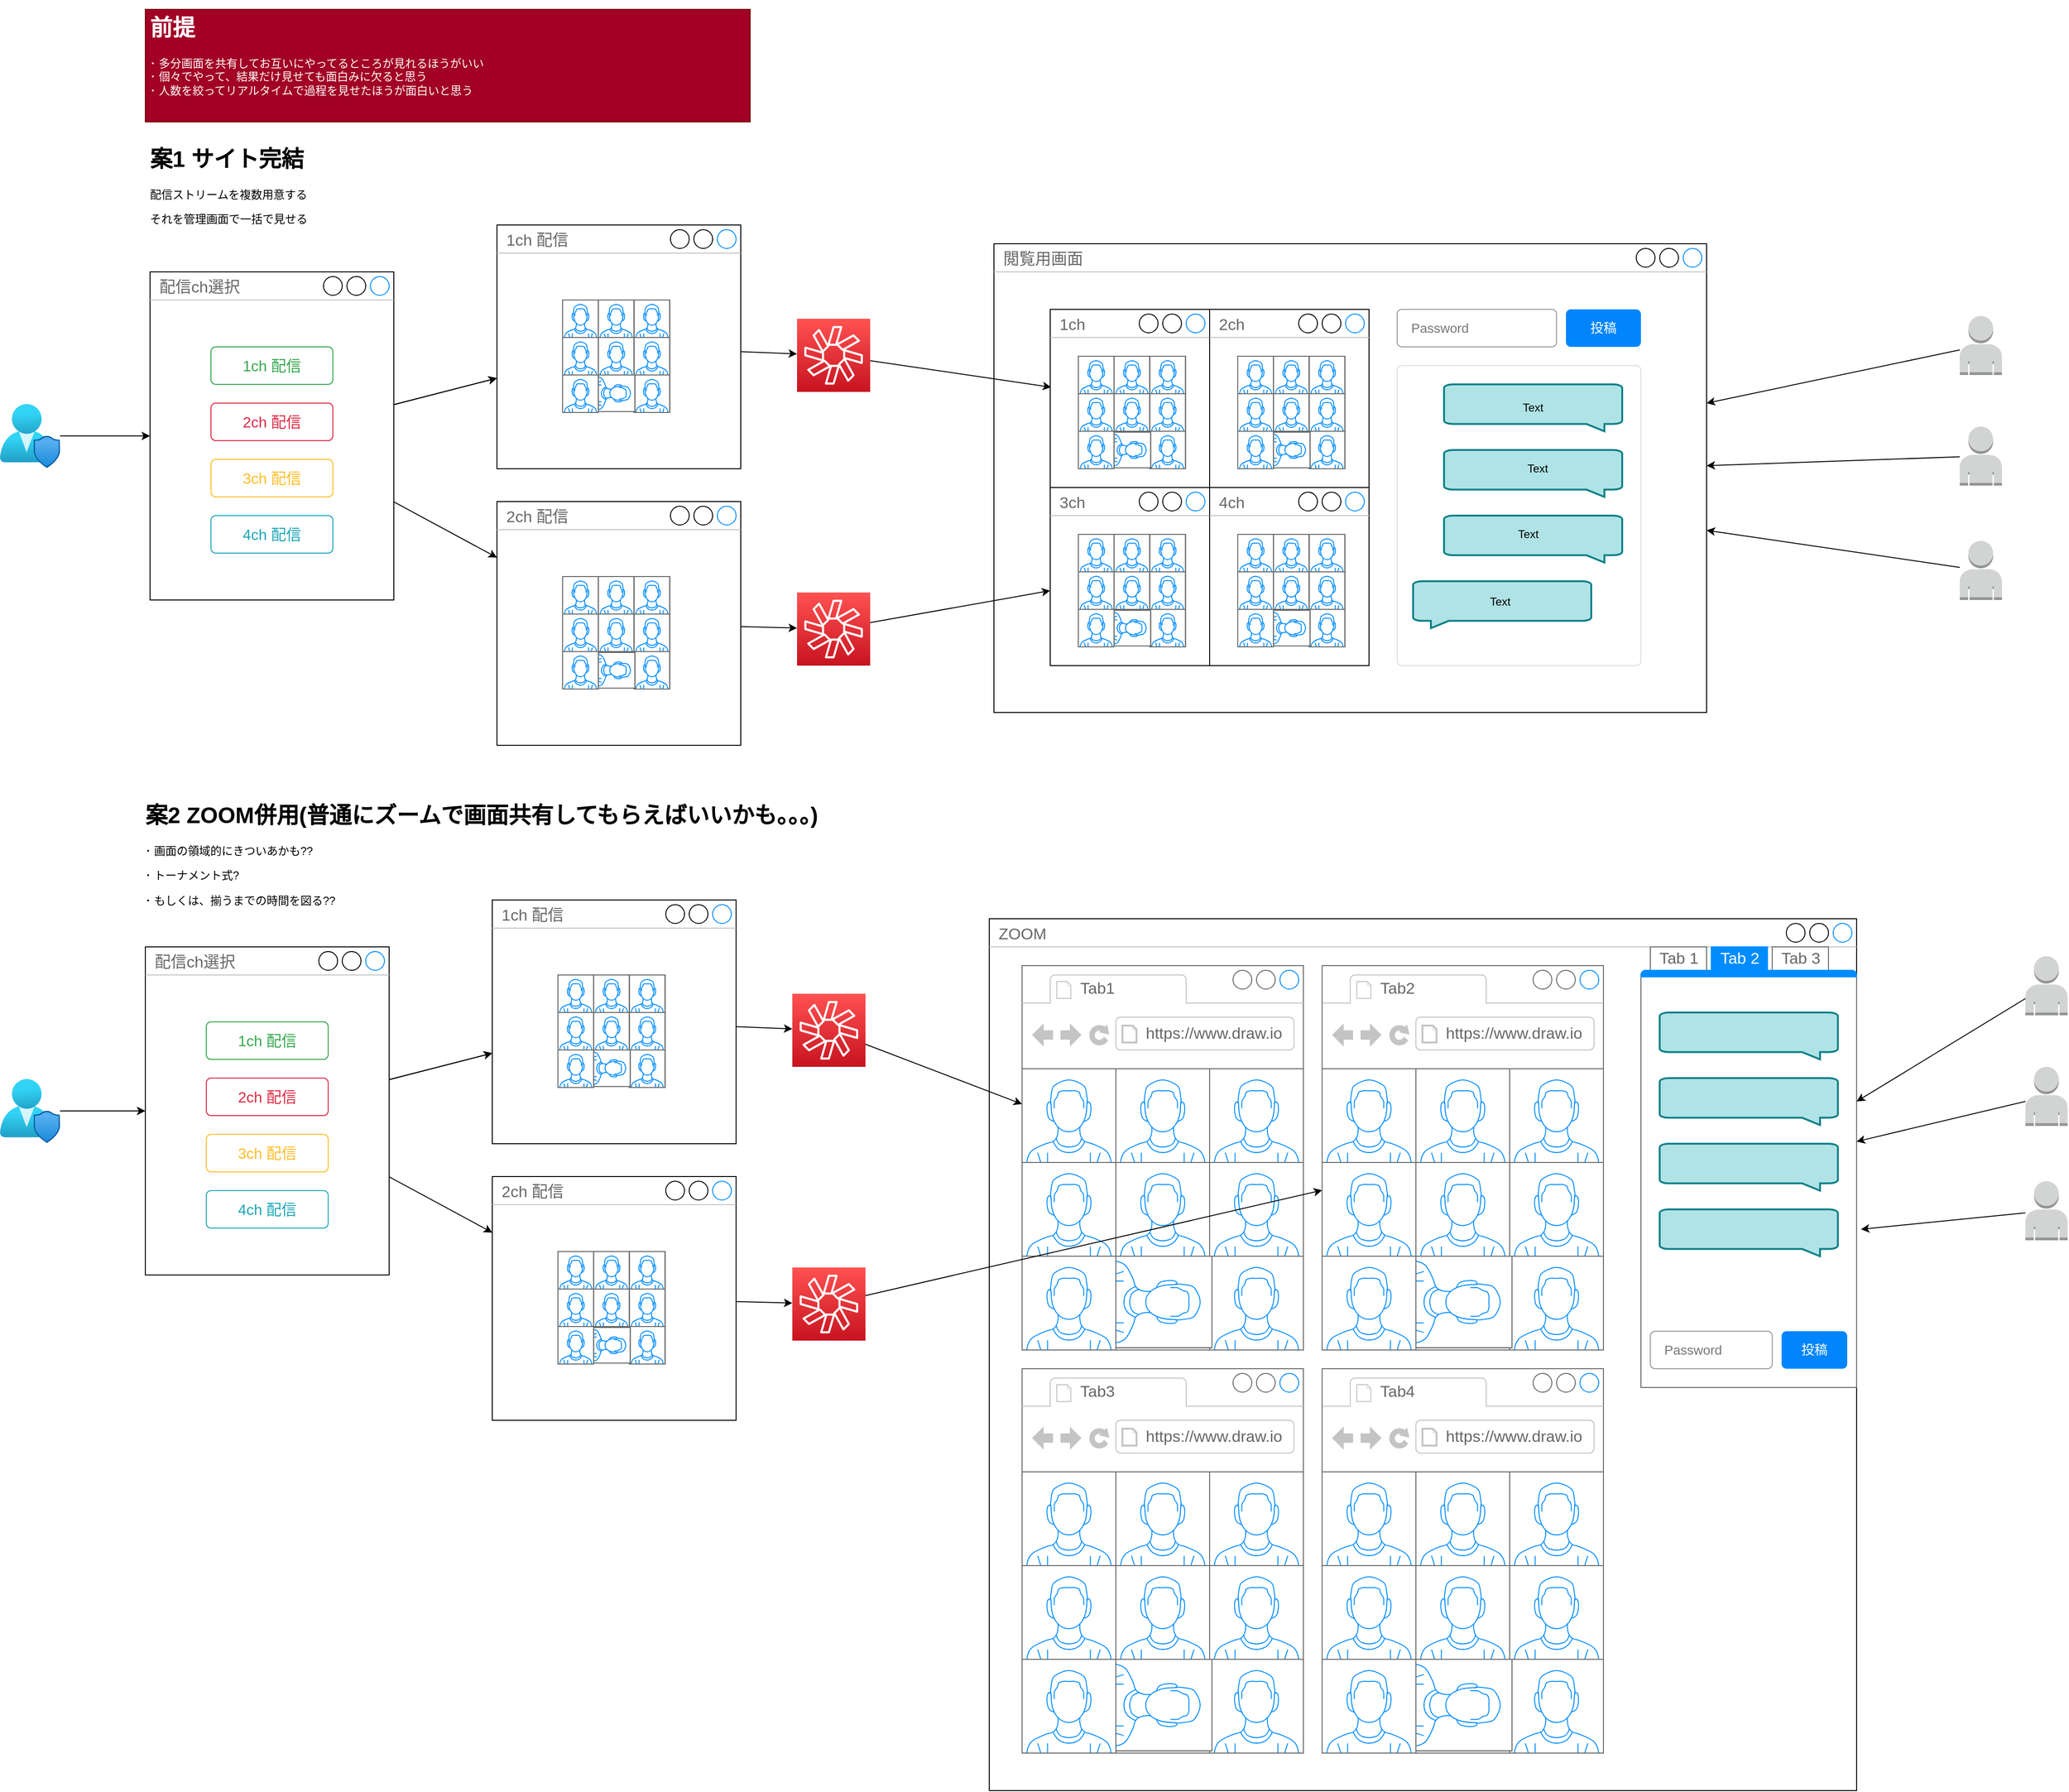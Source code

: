 <mxfile>
    <diagram id="GKDRzN0MEEb_0mSK_5NF" name="ページ1">
        <mxGraphModel dx="3744" dy="2160" grid="1" gridSize="10" guides="1" tooltips="1" connect="1" arrows="1" fold="1" page="1" pageScale="1" pageWidth="827" pageHeight="1169" math="0" shadow="0">
            <root>
                <mxCell id="0"/>
                <mxCell id="1" parent="0"/>
                <mxCell id="282" value="ZOOM" style="strokeWidth=1;shadow=0;dashed=0;align=center;html=1;shape=mxgraph.mockup.containers.window;align=left;verticalAlign=top;spacingLeft=8;strokeColor2=#008cff;strokeColor3=#c4c4c4;fontColor=#666666;mainText=;fontSize=17;labelBackgroundColor=none;" vertex="1" parent="1">
                    <mxGeometry x="155" y="900" width="925" height="930" as="geometry"/>
                </mxCell>
                <mxCell id="383" value="" style="strokeWidth=1;shadow=0;dashed=0;align=center;html=1;shape=mxgraph.mockup.containers.browserWindow;rSize=0;strokeColor=#666666;strokeColor2=#008cff;strokeColor3=#c4c4c4;mainText=,;recursiveResize=0;fontColor=#000000;" vertex="1" parent="1">
                    <mxGeometry x="190" y="950" width="300" height="410" as="geometry"/>
                </mxCell>
                <mxCell id="384" value="Tab1" style="strokeWidth=1;shadow=0;dashed=0;align=center;html=1;shape=mxgraph.mockup.containers.anchor;fontSize=17;fontColor=#666666;align=left;" vertex="1" parent="383">
                    <mxGeometry x="60" y="12" width="110" height="26" as="geometry"/>
                </mxCell>
                <mxCell id="385" value="https://www.draw.io" style="strokeWidth=1;shadow=0;dashed=0;align=center;html=1;shape=mxgraph.mockup.containers.anchor;rSize=0;fontSize=17;fontColor=#666666;align=left;" vertex="1" parent="383">
                    <mxGeometry x="130" y="60" width="250" height="26" as="geometry"/>
                </mxCell>
                <mxCell id="386" value="" style="group" vertex="1" connectable="0" parent="383">
                    <mxGeometry y="110" width="300" height="300" as="geometry"/>
                </mxCell>
                <mxCell id="387" value="" style="verticalLabelPosition=bottom;shadow=0;dashed=0;align=center;html=1;verticalAlign=top;strokeWidth=1;shape=mxgraph.mockup.containers.userMale;strokeColor=#666666;strokeColor2=#008cff;" vertex="1" parent="386">
                    <mxGeometry width="100.0" height="100" as="geometry"/>
                </mxCell>
                <mxCell id="388" value="" style="verticalLabelPosition=bottom;shadow=0;dashed=0;align=center;html=1;verticalAlign=top;strokeWidth=1;shape=mxgraph.mockup.containers.userMale;strokeColor=#666666;strokeColor2=#008cff;" vertex="1" parent="386">
                    <mxGeometry x="100.0" width="100.0" height="100" as="geometry"/>
                </mxCell>
                <mxCell id="389" value="" style="verticalLabelPosition=bottom;shadow=0;dashed=0;align=center;html=1;verticalAlign=top;strokeWidth=1;shape=mxgraph.mockup.containers.userMale;strokeColor=#666666;strokeColor2=#008cff;" vertex="1" parent="386">
                    <mxGeometry x="200.0" width="100.0" height="100" as="geometry"/>
                </mxCell>
                <mxCell id="390" value="" style="verticalLabelPosition=bottom;shadow=0;dashed=0;align=center;html=1;verticalAlign=top;strokeWidth=1;shape=mxgraph.mockup.containers.userMale;strokeColor=#666666;strokeColor2=#008cff;" vertex="1" parent="386">
                    <mxGeometry y="100" width="100.0" height="100" as="geometry"/>
                </mxCell>
                <mxCell id="391" value="" style="verticalLabelPosition=bottom;shadow=0;dashed=0;align=center;html=1;verticalAlign=top;strokeWidth=1;shape=mxgraph.mockup.containers.userMale;strokeColor=#666666;strokeColor2=#008cff;" vertex="1" parent="386">
                    <mxGeometry x="100.0" y="100" width="100.0" height="100" as="geometry"/>
                </mxCell>
                <mxCell id="392" value="" style="verticalLabelPosition=bottom;shadow=0;dashed=0;align=center;html=1;verticalAlign=top;strokeWidth=1;shape=mxgraph.mockup.containers.userMale;strokeColor=#666666;strokeColor2=#008cff;" vertex="1" parent="386">
                    <mxGeometry x="200.0" y="100" width="100.0" height="100" as="geometry"/>
                </mxCell>
                <mxCell id="393" value="" style="verticalLabelPosition=bottom;shadow=0;dashed=0;align=center;html=1;verticalAlign=top;strokeWidth=1;shape=mxgraph.mockup.containers.userMale;strokeColor=#666666;strokeColor2=#008cff;" vertex="1" parent="386">
                    <mxGeometry x="200.0" y="200" width="100.0" height="100" as="geometry"/>
                </mxCell>
                <mxCell id="394" value="" style="verticalLabelPosition=bottom;shadow=0;dashed=0;align=center;html=1;verticalAlign=top;strokeWidth=1;shape=mxgraph.mockup.containers.userMale;strokeColor=#666666;strokeColor2=#008cff;direction=south;" vertex="1" parent="386">
                    <mxGeometry x="97.489" y="200" width="104.996" height="97.625" as="geometry"/>
                </mxCell>
                <mxCell id="395" value="" style="verticalLabelPosition=bottom;shadow=0;dashed=0;align=center;html=1;verticalAlign=top;strokeWidth=1;shape=mxgraph.mockup.containers.userMale;strokeColor=#666666;strokeColor2=#008cff;" vertex="1" parent="386">
                    <mxGeometry y="200" width="100.0" height="100" as="geometry"/>
                </mxCell>
                <mxCell id="2" value="閲覧用画面" style="strokeWidth=1;shadow=0;dashed=0;align=center;html=1;shape=mxgraph.mockup.containers.window;align=left;verticalAlign=top;spacingLeft=8;strokeColor2=#008cff;strokeColor3=#c4c4c4;fontColor=#666666;mainText=;fontSize=17;labelBackgroundColor=none;" vertex="1" parent="1">
                    <mxGeometry x="160" y="180" width="760" height="500" as="geometry"/>
                </mxCell>
                <mxCell id="4" value="&lt;h1&gt;案1 サイト完結&lt;/h1&gt;&lt;p&gt;配信ストリームを複数用意する&lt;/p&gt;&lt;p&gt;それを管理画面で一括で見せる&lt;/p&gt;" style="text;html=1;strokeColor=none;fillColor=none;spacing=5;spacingTop=-20;whiteSpace=wrap;overflow=hidden;rounded=0;" vertex="1" parent="1">
                    <mxGeometry x="-745" y="70" width="270" height="120" as="geometry"/>
                </mxCell>
                <mxCell id="32" value="" style="group" vertex="1" connectable="0" parent="1">
                    <mxGeometry x="220" y="250" width="170" height="190" as="geometry"/>
                </mxCell>
                <mxCell id="21" value="1ch" style="strokeWidth=1;shadow=0;dashed=0;align=center;html=1;shape=mxgraph.mockup.containers.window;align=left;verticalAlign=top;spacingLeft=8;strokeColor2=#008cff;strokeColor3=#c4c4c4;fontColor=#666666;mainText=;fontSize=17;labelBackgroundColor=none;" vertex="1" parent="32">
                    <mxGeometry width="170" height="190" as="geometry"/>
                </mxCell>
                <mxCell id="31" value="" style="group" vertex="1" connectable="0" parent="32">
                    <mxGeometry x="30" y="50" width="114.29" height="120" as="geometry"/>
                </mxCell>
                <mxCell id="22" value="" style="verticalLabelPosition=bottom;shadow=0;dashed=0;align=center;html=1;verticalAlign=top;strokeWidth=1;shape=mxgraph.mockup.containers.userMale;strokeColor=#666666;strokeColor2=#008cff;" vertex="1" parent="31">
                    <mxGeometry width="38.097" height="40" as="geometry"/>
                </mxCell>
                <mxCell id="23" value="" style="verticalLabelPosition=bottom;shadow=0;dashed=0;align=center;html=1;verticalAlign=top;strokeWidth=1;shape=mxgraph.mockup.containers.userMale;strokeColor=#666666;strokeColor2=#008cff;" vertex="1" parent="31">
                    <mxGeometry x="38.097" width="38.097" height="40" as="geometry"/>
                </mxCell>
                <mxCell id="24" value="" style="verticalLabelPosition=bottom;shadow=0;dashed=0;align=center;html=1;verticalAlign=top;strokeWidth=1;shape=mxgraph.mockup.containers.userMale;strokeColor=#666666;strokeColor2=#008cff;" vertex="1" parent="31">
                    <mxGeometry x="76.193" width="38.097" height="40" as="geometry"/>
                </mxCell>
                <mxCell id="25" value="" style="verticalLabelPosition=bottom;shadow=0;dashed=0;align=center;html=1;verticalAlign=top;strokeWidth=1;shape=mxgraph.mockup.containers.userMale;strokeColor=#666666;strokeColor2=#008cff;" vertex="1" parent="31">
                    <mxGeometry y="40" width="38.097" height="40" as="geometry"/>
                </mxCell>
                <mxCell id="26" value="" style="verticalLabelPosition=bottom;shadow=0;dashed=0;align=center;html=1;verticalAlign=top;strokeWidth=1;shape=mxgraph.mockup.containers.userMale;strokeColor=#666666;strokeColor2=#008cff;" vertex="1" parent="31">
                    <mxGeometry x="38.097" y="40" width="38.097" height="40" as="geometry"/>
                </mxCell>
                <mxCell id="27" value="" style="verticalLabelPosition=bottom;shadow=0;dashed=0;align=center;html=1;verticalAlign=top;strokeWidth=1;shape=mxgraph.mockup.containers.userMale;strokeColor=#666666;strokeColor2=#008cff;" vertex="1" parent="31">
                    <mxGeometry x="76.193" y="40" width="38.097" height="40" as="geometry"/>
                </mxCell>
                <mxCell id="28" value="" style="verticalLabelPosition=bottom;shadow=0;dashed=0;align=center;html=1;verticalAlign=top;strokeWidth=1;shape=mxgraph.mockup.containers.userMale;strokeColor=#666666;strokeColor2=#008cff;" vertex="1" parent="31">
                    <mxGeometry x="76.193" y="80" width="38.097" height="40" as="geometry"/>
                </mxCell>
                <mxCell id="29" value="" style="verticalLabelPosition=bottom;shadow=0;dashed=0;align=center;html=1;verticalAlign=top;strokeWidth=1;shape=mxgraph.mockup.containers.userMale;strokeColor=#666666;strokeColor2=#008cff;direction=south;" vertex="1" parent="31">
                    <mxGeometry x="37.145" y="80.952" width="40" height="38.097" as="geometry"/>
                </mxCell>
                <mxCell id="30" value="" style="verticalLabelPosition=bottom;shadow=0;dashed=0;align=center;html=1;verticalAlign=top;strokeWidth=1;shape=mxgraph.mockup.containers.userMale;strokeColor=#666666;strokeColor2=#008cff;" vertex="1" parent="31">
                    <mxGeometry y="80" width="38.097" height="40" as="geometry"/>
                </mxCell>
                <mxCell id="33" value="" style="group" vertex="1" connectable="0" parent="1">
                    <mxGeometry x="390" y="250" width="170" height="190" as="geometry"/>
                </mxCell>
                <mxCell id="34" value="2ch" style="strokeWidth=1;shadow=0;dashed=0;align=center;html=1;shape=mxgraph.mockup.containers.window;align=left;verticalAlign=top;spacingLeft=8;strokeColor2=#008cff;strokeColor3=#c4c4c4;fontColor=#666666;mainText=;fontSize=17;labelBackgroundColor=none;" vertex="1" parent="33">
                    <mxGeometry width="170" height="190" as="geometry"/>
                </mxCell>
                <mxCell id="35" value="" style="group" vertex="1" connectable="0" parent="33">
                    <mxGeometry x="30" y="50" width="114.29" height="120" as="geometry"/>
                </mxCell>
                <mxCell id="36" value="" style="verticalLabelPosition=bottom;shadow=0;dashed=0;align=center;html=1;verticalAlign=top;strokeWidth=1;shape=mxgraph.mockup.containers.userMale;strokeColor=#666666;strokeColor2=#008cff;" vertex="1" parent="35">
                    <mxGeometry width="38.097" height="40" as="geometry"/>
                </mxCell>
                <mxCell id="37" value="" style="verticalLabelPosition=bottom;shadow=0;dashed=0;align=center;html=1;verticalAlign=top;strokeWidth=1;shape=mxgraph.mockup.containers.userMale;strokeColor=#666666;strokeColor2=#008cff;" vertex="1" parent="35">
                    <mxGeometry x="38.097" width="38.097" height="40" as="geometry"/>
                </mxCell>
                <mxCell id="38" value="" style="verticalLabelPosition=bottom;shadow=0;dashed=0;align=center;html=1;verticalAlign=top;strokeWidth=1;shape=mxgraph.mockup.containers.userMale;strokeColor=#666666;strokeColor2=#008cff;" vertex="1" parent="35">
                    <mxGeometry x="76.193" width="38.097" height="40" as="geometry"/>
                </mxCell>
                <mxCell id="39" value="" style="verticalLabelPosition=bottom;shadow=0;dashed=0;align=center;html=1;verticalAlign=top;strokeWidth=1;shape=mxgraph.mockup.containers.userMale;strokeColor=#666666;strokeColor2=#008cff;" vertex="1" parent="35">
                    <mxGeometry y="40" width="38.097" height="40" as="geometry"/>
                </mxCell>
                <mxCell id="40" value="" style="verticalLabelPosition=bottom;shadow=0;dashed=0;align=center;html=1;verticalAlign=top;strokeWidth=1;shape=mxgraph.mockup.containers.userMale;strokeColor=#666666;strokeColor2=#008cff;" vertex="1" parent="35">
                    <mxGeometry x="38.097" y="40" width="38.097" height="40" as="geometry"/>
                </mxCell>
                <mxCell id="41" value="" style="verticalLabelPosition=bottom;shadow=0;dashed=0;align=center;html=1;verticalAlign=top;strokeWidth=1;shape=mxgraph.mockup.containers.userMale;strokeColor=#666666;strokeColor2=#008cff;" vertex="1" parent="35">
                    <mxGeometry x="76.193" y="40" width="38.097" height="40" as="geometry"/>
                </mxCell>
                <mxCell id="42" value="" style="verticalLabelPosition=bottom;shadow=0;dashed=0;align=center;html=1;verticalAlign=top;strokeWidth=1;shape=mxgraph.mockup.containers.userMale;strokeColor=#666666;strokeColor2=#008cff;" vertex="1" parent="35">
                    <mxGeometry x="76.193" y="80" width="38.097" height="40" as="geometry"/>
                </mxCell>
                <mxCell id="43" value="" style="verticalLabelPosition=bottom;shadow=0;dashed=0;align=center;html=1;verticalAlign=top;strokeWidth=1;shape=mxgraph.mockup.containers.userMale;strokeColor=#666666;strokeColor2=#008cff;direction=south;" vertex="1" parent="35">
                    <mxGeometry x="37.145" y="80.952" width="40" height="38.097" as="geometry"/>
                </mxCell>
                <mxCell id="44" value="" style="verticalLabelPosition=bottom;shadow=0;dashed=0;align=center;html=1;verticalAlign=top;strokeWidth=1;shape=mxgraph.mockup.containers.userMale;strokeColor=#666666;strokeColor2=#008cff;" vertex="1" parent="35">
                    <mxGeometry y="80" width="38.097" height="40" as="geometry"/>
                </mxCell>
                <mxCell id="45" value="" style="group" vertex="1" connectable="0" parent="1">
                    <mxGeometry x="220" y="440" width="170" height="190" as="geometry"/>
                </mxCell>
                <mxCell id="46" value="3ch" style="strokeWidth=1;shadow=0;dashed=0;align=center;html=1;shape=mxgraph.mockup.containers.window;align=left;verticalAlign=top;spacingLeft=8;strokeColor2=#008cff;strokeColor3=#c4c4c4;fontColor=#666666;mainText=;fontSize=17;labelBackgroundColor=none;" vertex="1" parent="45">
                    <mxGeometry width="170" height="190" as="geometry"/>
                </mxCell>
                <mxCell id="47" value="" style="group" vertex="1" connectable="0" parent="45">
                    <mxGeometry x="30" y="50" width="114.29" height="120" as="geometry"/>
                </mxCell>
                <mxCell id="48" value="" style="verticalLabelPosition=bottom;shadow=0;dashed=0;align=center;html=1;verticalAlign=top;strokeWidth=1;shape=mxgraph.mockup.containers.userMale;strokeColor=#666666;strokeColor2=#008cff;" vertex="1" parent="47">
                    <mxGeometry width="38.097" height="40" as="geometry"/>
                </mxCell>
                <mxCell id="49" value="" style="verticalLabelPosition=bottom;shadow=0;dashed=0;align=center;html=1;verticalAlign=top;strokeWidth=1;shape=mxgraph.mockup.containers.userMale;strokeColor=#666666;strokeColor2=#008cff;" vertex="1" parent="47">
                    <mxGeometry x="38.097" width="38.097" height="40" as="geometry"/>
                </mxCell>
                <mxCell id="50" value="" style="verticalLabelPosition=bottom;shadow=0;dashed=0;align=center;html=1;verticalAlign=top;strokeWidth=1;shape=mxgraph.mockup.containers.userMale;strokeColor=#666666;strokeColor2=#008cff;" vertex="1" parent="47">
                    <mxGeometry x="76.193" width="38.097" height="40" as="geometry"/>
                </mxCell>
                <mxCell id="51" value="" style="verticalLabelPosition=bottom;shadow=0;dashed=0;align=center;html=1;verticalAlign=top;strokeWidth=1;shape=mxgraph.mockup.containers.userMale;strokeColor=#666666;strokeColor2=#008cff;" vertex="1" parent="47">
                    <mxGeometry y="40" width="38.097" height="40" as="geometry"/>
                </mxCell>
                <mxCell id="52" value="" style="verticalLabelPosition=bottom;shadow=0;dashed=0;align=center;html=1;verticalAlign=top;strokeWidth=1;shape=mxgraph.mockup.containers.userMale;strokeColor=#666666;strokeColor2=#008cff;" vertex="1" parent="47">
                    <mxGeometry x="38.097" y="40" width="38.097" height="40" as="geometry"/>
                </mxCell>
                <mxCell id="53" value="" style="verticalLabelPosition=bottom;shadow=0;dashed=0;align=center;html=1;verticalAlign=top;strokeWidth=1;shape=mxgraph.mockup.containers.userMale;strokeColor=#666666;strokeColor2=#008cff;" vertex="1" parent="47">
                    <mxGeometry x="76.193" y="40" width="38.097" height="40" as="geometry"/>
                </mxCell>
                <mxCell id="54" value="" style="verticalLabelPosition=bottom;shadow=0;dashed=0;align=center;html=1;verticalAlign=top;strokeWidth=1;shape=mxgraph.mockup.containers.userMale;strokeColor=#666666;strokeColor2=#008cff;" vertex="1" parent="47">
                    <mxGeometry x="76.193" y="80" width="38.097" height="40" as="geometry"/>
                </mxCell>
                <mxCell id="55" value="" style="verticalLabelPosition=bottom;shadow=0;dashed=0;align=center;html=1;verticalAlign=top;strokeWidth=1;shape=mxgraph.mockup.containers.userMale;strokeColor=#666666;strokeColor2=#008cff;direction=south;" vertex="1" parent="47">
                    <mxGeometry x="37.145" y="80.952" width="40" height="38.097" as="geometry"/>
                </mxCell>
                <mxCell id="56" value="" style="verticalLabelPosition=bottom;shadow=0;dashed=0;align=center;html=1;verticalAlign=top;strokeWidth=1;shape=mxgraph.mockup.containers.userMale;strokeColor=#666666;strokeColor2=#008cff;" vertex="1" parent="47">
                    <mxGeometry y="80" width="38.097" height="40" as="geometry"/>
                </mxCell>
                <mxCell id="57" value="" style="group" vertex="1" connectable="0" parent="1">
                    <mxGeometry x="390" y="440" width="170" height="190" as="geometry"/>
                </mxCell>
                <mxCell id="58" value="4ch" style="strokeWidth=1;shadow=0;dashed=0;align=center;html=1;shape=mxgraph.mockup.containers.window;align=left;verticalAlign=top;spacingLeft=8;strokeColor2=#008cff;strokeColor3=#c4c4c4;fontColor=#666666;mainText=;fontSize=17;labelBackgroundColor=none;" vertex="1" parent="57">
                    <mxGeometry width="170" height="190" as="geometry"/>
                </mxCell>
                <mxCell id="59" value="" style="group" vertex="1" connectable="0" parent="57">
                    <mxGeometry x="30" y="50" width="114.29" height="120" as="geometry"/>
                </mxCell>
                <mxCell id="60" value="" style="verticalLabelPosition=bottom;shadow=0;dashed=0;align=center;html=1;verticalAlign=top;strokeWidth=1;shape=mxgraph.mockup.containers.userMale;strokeColor=#666666;strokeColor2=#008cff;" vertex="1" parent="59">
                    <mxGeometry width="38.097" height="40" as="geometry"/>
                </mxCell>
                <mxCell id="61" value="" style="verticalLabelPosition=bottom;shadow=0;dashed=0;align=center;html=1;verticalAlign=top;strokeWidth=1;shape=mxgraph.mockup.containers.userMale;strokeColor=#666666;strokeColor2=#008cff;" vertex="1" parent="59">
                    <mxGeometry x="38.097" width="38.097" height="40" as="geometry"/>
                </mxCell>
                <mxCell id="62" value="" style="verticalLabelPosition=bottom;shadow=0;dashed=0;align=center;html=1;verticalAlign=top;strokeWidth=1;shape=mxgraph.mockup.containers.userMale;strokeColor=#666666;strokeColor2=#008cff;" vertex="1" parent="59">
                    <mxGeometry x="76.193" width="38.097" height="40" as="geometry"/>
                </mxCell>
                <mxCell id="63" value="" style="verticalLabelPosition=bottom;shadow=0;dashed=0;align=center;html=1;verticalAlign=top;strokeWidth=1;shape=mxgraph.mockup.containers.userMale;strokeColor=#666666;strokeColor2=#008cff;" vertex="1" parent="59">
                    <mxGeometry y="40" width="38.097" height="40" as="geometry"/>
                </mxCell>
                <mxCell id="64" value="" style="verticalLabelPosition=bottom;shadow=0;dashed=0;align=center;html=1;verticalAlign=top;strokeWidth=1;shape=mxgraph.mockup.containers.userMale;strokeColor=#666666;strokeColor2=#008cff;" vertex="1" parent="59">
                    <mxGeometry x="38.097" y="40" width="38.097" height="40" as="geometry"/>
                </mxCell>
                <mxCell id="65" value="" style="verticalLabelPosition=bottom;shadow=0;dashed=0;align=center;html=1;verticalAlign=top;strokeWidth=1;shape=mxgraph.mockup.containers.userMale;strokeColor=#666666;strokeColor2=#008cff;" vertex="1" parent="59">
                    <mxGeometry x="76.193" y="40" width="38.097" height="40" as="geometry"/>
                </mxCell>
                <mxCell id="66" value="" style="verticalLabelPosition=bottom;shadow=0;dashed=0;align=center;html=1;verticalAlign=top;strokeWidth=1;shape=mxgraph.mockup.containers.userMale;strokeColor=#666666;strokeColor2=#008cff;" vertex="1" parent="59">
                    <mxGeometry x="76.193" y="80" width="38.097" height="40" as="geometry"/>
                </mxCell>
                <mxCell id="67" value="" style="verticalLabelPosition=bottom;shadow=0;dashed=0;align=center;html=1;verticalAlign=top;strokeWidth=1;shape=mxgraph.mockup.containers.userMale;strokeColor=#666666;strokeColor2=#008cff;direction=south;" vertex="1" parent="59">
                    <mxGeometry x="37.145" y="80.952" width="40" height="38.097" as="geometry"/>
                </mxCell>
                <mxCell id="68" value="" style="verticalLabelPosition=bottom;shadow=0;dashed=0;align=center;html=1;verticalAlign=top;strokeWidth=1;shape=mxgraph.mockup.containers.userMale;strokeColor=#666666;strokeColor2=#008cff;" vertex="1" parent="59">
                    <mxGeometry y="80" width="38.097" height="40" as="geometry"/>
                </mxCell>
                <mxCell id="83" value="" style="group" vertex="1" connectable="0" parent="1">
                    <mxGeometry x="-740" y="210" width="260" height="350" as="geometry"/>
                </mxCell>
                <mxCell id="70" value="配信ch選択" style="strokeWidth=1;shadow=0;dashed=0;align=center;html=1;shape=mxgraph.mockup.containers.window;align=left;verticalAlign=top;spacingLeft=8;strokeColor2=#008cff;strokeColor3=#c4c4c4;fontColor=#666666;mainText=;fontSize=17;labelBackgroundColor=none;" vertex="1" parent="83">
                    <mxGeometry width="260" height="350" as="geometry"/>
                </mxCell>
                <mxCell id="143" value="1ch 配信" style="html=1;shadow=0;dashed=0;shape=mxgraph.bootstrap.rrect;rSize=5;strokeColor=#33A64C;strokeWidth=1;fillColor=none;fontColor=#33A64C;whiteSpace=wrap;align=center;verticalAlign=middle;spacingLeft=0;fontStyle=0;fontSize=16;spacing=5;" vertex="1" parent="83">
                    <mxGeometry x="65" y="80" width="130" height="40" as="geometry"/>
                </mxCell>
                <mxCell id="144" value="2ch 配信" style="html=1;shadow=0;dashed=0;shape=mxgraph.bootstrap.rrect;rSize=5;strokeColor=#DB2843;strokeWidth=1;fillColor=none;fontColor=#DB2843;whiteSpace=wrap;align=center;verticalAlign=middle;spacingLeft=0;fontStyle=0;fontSize=16;spacing=5;" vertex="1" parent="83">
                    <mxGeometry x="65" y="140" width="130" height="40" as="geometry"/>
                </mxCell>
                <mxCell id="145" value="3ch 配信" style="html=1;shadow=0;dashed=0;shape=mxgraph.bootstrap.rrect;rSize=5;strokeColor=#FFBC26;strokeWidth=1;fillColor=none;fontColor=#FFBC26;whiteSpace=wrap;align=center;verticalAlign=middle;spacingLeft=0;fontStyle=0;fontSize=16;spacing=5;" vertex="1" parent="83">
                    <mxGeometry x="65" y="200" width="130" height="40" as="geometry"/>
                </mxCell>
                <mxCell id="146" value="4ch 配信" style="html=1;shadow=0;dashed=0;shape=mxgraph.bootstrap.rrect;rSize=5;strokeColor=#1CA5B8;strokeWidth=1;fillColor=none;fontColor=#1CA5B8;whiteSpace=wrap;align=center;verticalAlign=middle;spacingLeft=0;fontStyle=0;fontSize=16;spacing=5;" vertex="1" parent="83">
                    <mxGeometry x="65" y="260" width="130" height="40" as="geometry"/>
                </mxCell>
                <mxCell id="110" value="" style="group" vertex="1" connectable="0" parent="1">
                    <mxGeometry x="-370" y="160" width="260" height="260" as="geometry"/>
                </mxCell>
                <mxCell id="84" value="" style="group;fillColor=#b0e3e6;strokeColor=#0e8088;" vertex="1" connectable="0" parent="110">
                    <mxGeometry width="260" height="260" as="geometry"/>
                </mxCell>
                <mxCell id="85" value="1ch 配信" style="strokeWidth=1;shadow=0;dashed=0;align=center;html=1;shape=mxgraph.mockup.containers.window;align=left;verticalAlign=top;spacingLeft=8;strokeColor2=#008cff;strokeColor3=#c4c4c4;fontColor=#666666;mainText=;fontSize=17;labelBackgroundColor=none;" vertex="1" parent="84">
                    <mxGeometry width="260" height="260" as="geometry"/>
                </mxCell>
                <mxCell id="98" value="" style="group" vertex="1" connectable="0" parent="110">
                    <mxGeometry x="70" y="80" width="114.29" height="120" as="geometry"/>
                </mxCell>
                <mxCell id="99" value="" style="verticalLabelPosition=bottom;shadow=0;dashed=0;align=center;html=1;verticalAlign=top;strokeWidth=1;shape=mxgraph.mockup.containers.userMale;strokeColor=#666666;strokeColor2=#008cff;" vertex="1" parent="98">
                    <mxGeometry width="38.097" height="40" as="geometry"/>
                </mxCell>
                <mxCell id="100" value="" style="verticalLabelPosition=bottom;shadow=0;dashed=0;align=center;html=1;verticalAlign=top;strokeWidth=1;shape=mxgraph.mockup.containers.userMale;strokeColor=#666666;strokeColor2=#008cff;" vertex="1" parent="98">
                    <mxGeometry x="38.097" width="38.097" height="40" as="geometry"/>
                </mxCell>
                <mxCell id="101" value="" style="verticalLabelPosition=bottom;shadow=0;dashed=0;align=center;html=1;verticalAlign=top;strokeWidth=1;shape=mxgraph.mockup.containers.userMale;strokeColor=#666666;strokeColor2=#008cff;" vertex="1" parent="98">
                    <mxGeometry x="76.193" width="38.097" height="40" as="geometry"/>
                </mxCell>
                <mxCell id="102" value="" style="verticalLabelPosition=bottom;shadow=0;dashed=0;align=center;html=1;verticalAlign=top;strokeWidth=1;shape=mxgraph.mockup.containers.userMale;strokeColor=#666666;strokeColor2=#008cff;" vertex="1" parent="98">
                    <mxGeometry y="40" width="38.097" height="40" as="geometry"/>
                </mxCell>
                <mxCell id="103" value="" style="verticalLabelPosition=bottom;shadow=0;dashed=0;align=center;html=1;verticalAlign=top;strokeWidth=1;shape=mxgraph.mockup.containers.userMale;strokeColor=#666666;strokeColor2=#008cff;" vertex="1" parent="98">
                    <mxGeometry x="38.097" y="40" width="38.097" height="40" as="geometry"/>
                </mxCell>
                <mxCell id="104" value="" style="verticalLabelPosition=bottom;shadow=0;dashed=0;align=center;html=1;verticalAlign=top;strokeWidth=1;shape=mxgraph.mockup.containers.userMale;strokeColor=#666666;strokeColor2=#008cff;" vertex="1" parent="98">
                    <mxGeometry x="76.193" y="40" width="38.097" height="40" as="geometry"/>
                </mxCell>
                <mxCell id="105" value="" style="verticalLabelPosition=bottom;shadow=0;dashed=0;align=center;html=1;verticalAlign=top;strokeWidth=1;shape=mxgraph.mockup.containers.userMale;strokeColor=#666666;strokeColor2=#008cff;" vertex="1" parent="98">
                    <mxGeometry x="76.193" y="80" width="38.097" height="40" as="geometry"/>
                </mxCell>
                <mxCell id="106" value="" style="verticalLabelPosition=bottom;shadow=0;dashed=0;align=center;html=1;verticalAlign=top;strokeWidth=1;shape=mxgraph.mockup.containers.userMale;strokeColor=#666666;strokeColor2=#008cff;direction=south;" vertex="1" parent="98">
                    <mxGeometry x="37.14" y="80" width="40" height="39.05" as="geometry"/>
                </mxCell>
                <mxCell id="107" value="" style="verticalLabelPosition=bottom;shadow=0;dashed=0;align=center;html=1;verticalAlign=top;strokeWidth=1;shape=mxgraph.mockup.containers.userMale;strokeColor=#666666;strokeColor2=#008cff;" vertex="1" parent="98">
                    <mxGeometry y="80" width="38.097" height="40" as="geometry"/>
                </mxCell>
                <mxCell id="111" value="" style="group" vertex="1" connectable="0" parent="1">
                    <mxGeometry x="-370" y="455" width="260" height="260" as="geometry"/>
                </mxCell>
                <mxCell id="112" value="" style="group" vertex="1" connectable="0" parent="111">
                    <mxGeometry width="260" height="260" as="geometry"/>
                </mxCell>
                <mxCell id="113" value="2ch 配信" style="strokeWidth=1;shadow=0;dashed=0;align=center;html=1;shape=mxgraph.mockup.containers.window;align=left;verticalAlign=top;spacingLeft=8;strokeColor2=#008cff;strokeColor3=#c4c4c4;fontColor=#666666;mainText=;fontSize=17;labelBackgroundColor=none;" vertex="1" parent="112">
                    <mxGeometry width="260" height="260" as="geometry"/>
                </mxCell>
                <mxCell id="114" value="" style="group" vertex="1" connectable="0" parent="111">
                    <mxGeometry x="70" y="80" width="114.29" height="120" as="geometry"/>
                </mxCell>
                <mxCell id="115" value="" style="verticalLabelPosition=bottom;shadow=0;dashed=0;align=center;html=1;verticalAlign=top;strokeWidth=1;shape=mxgraph.mockup.containers.userMale;strokeColor=#666666;strokeColor2=#008cff;" vertex="1" parent="114">
                    <mxGeometry width="38.097" height="40" as="geometry"/>
                </mxCell>
                <mxCell id="116" value="" style="verticalLabelPosition=bottom;shadow=0;dashed=0;align=center;html=1;verticalAlign=top;strokeWidth=1;shape=mxgraph.mockup.containers.userMale;strokeColor=#666666;strokeColor2=#008cff;" vertex="1" parent="114">
                    <mxGeometry x="38.097" width="38.097" height="40" as="geometry"/>
                </mxCell>
                <mxCell id="117" value="" style="verticalLabelPosition=bottom;shadow=0;dashed=0;align=center;html=1;verticalAlign=top;strokeWidth=1;shape=mxgraph.mockup.containers.userMale;strokeColor=#666666;strokeColor2=#008cff;" vertex="1" parent="114">
                    <mxGeometry x="76.193" width="38.097" height="40" as="geometry"/>
                </mxCell>
                <mxCell id="118" value="" style="verticalLabelPosition=bottom;shadow=0;dashed=0;align=center;html=1;verticalAlign=top;strokeWidth=1;shape=mxgraph.mockup.containers.userMale;strokeColor=#666666;strokeColor2=#008cff;" vertex="1" parent="114">
                    <mxGeometry y="40" width="38.097" height="40" as="geometry"/>
                </mxCell>
                <mxCell id="119" value="" style="verticalLabelPosition=bottom;shadow=0;dashed=0;align=center;html=1;verticalAlign=top;strokeWidth=1;shape=mxgraph.mockup.containers.userMale;strokeColor=#666666;strokeColor2=#008cff;" vertex="1" parent="114">
                    <mxGeometry x="38.097" y="40" width="38.097" height="40" as="geometry"/>
                </mxCell>
                <mxCell id="120" value="" style="verticalLabelPosition=bottom;shadow=0;dashed=0;align=center;html=1;verticalAlign=top;strokeWidth=1;shape=mxgraph.mockup.containers.userMale;strokeColor=#666666;strokeColor2=#008cff;" vertex="1" parent="114">
                    <mxGeometry x="76.193" y="40" width="38.097" height="40" as="geometry"/>
                </mxCell>
                <mxCell id="121" value="" style="verticalLabelPosition=bottom;shadow=0;dashed=0;align=center;html=1;verticalAlign=top;strokeWidth=1;shape=mxgraph.mockup.containers.userMale;strokeColor=#666666;strokeColor2=#008cff;" vertex="1" parent="114">
                    <mxGeometry x="76.193" y="80" width="38.097" height="40" as="geometry"/>
                </mxCell>
                <mxCell id="122" value="" style="verticalLabelPosition=bottom;shadow=0;dashed=0;align=center;html=1;verticalAlign=top;strokeWidth=1;shape=mxgraph.mockup.containers.userMale;strokeColor=#666666;strokeColor2=#008cff;direction=south;" vertex="1" parent="114">
                    <mxGeometry x="37.145" y="80.952" width="40" height="38.097" as="geometry"/>
                </mxCell>
                <mxCell id="123" value="" style="verticalLabelPosition=bottom;shadow=0;dashed=0;align=center;html=1;verticalAlign=top;strokeWidth=1;shape=mxgraph.mockup.containers.userMale;strokeColor=#666666;strokeColor2=#008cff;" vertex="1" parent="114">
                    <mxGeometry y="80" width="38.097" height="40" as="geometry"/>
                </mxCell>
                <mxCell id="124" value="" style="edgeStyle=none;html=1;" edge="1" parent="1" source="70" target="85">
                    <mxGeometry relative="1" as="geometry"/>
                </mxCell>
                <mxCell id="125" value="" style="edgeStyle=none;html=1;" edge="1" parent="1" source="70" target="85">
                    <mxGeometry relative="1" as="geometry"/>
                </mxCell>
                <mxCell id="126" style="edgeStyle=none;html=1;" edge="1" parent="1" source="70" target="113">
                    <mxGeometry relative="1" as="geometry">
                        <mxPoint x="-460" y="390" as="targetPoint"/>
                    </mxGeometry>
                </mxCell>
                <mxCell id="129" style="edgeStyle=none;html=1;entryX=0.006;entryY=0.437;entryDx=0;entryDy=0;entryPerimeter=0;" edge="1" parent="1" source="127" target="21">
                    <mxGeometry relative="1" as="geometry"/>
                </mxCell>
                <mxCell id="127" value="" style="points=[[0,0,0],[0.25,0,0],[0.5,0,0],[0.75,0,0],[1,0,0],[0,1,0],[0.25,1,0],[0.5,1,0],[0.75,1,0],[1,1,0],[0,0.25,0],[0,0.5,0],[0,0.75,0],[1,0.25,0],[1,0.5,0],[1,0.75,0]];outlineConnect=0;fontColor=#232F3E;gradientColor=#FF5252;gradientDirection=north;fillColor=#C7131F;strokeColor=#ffffff;dashed=0;verticalLabelPosition=bottom;verticalAlign=top;align=center;html=1;fontSize=12;fontStyle=0;aspect=fixed;shape=mxgraph.aws4.resourceIcon;resIcon=mxgraph.aws4.chime;" vertex="1" parent="1">
                    <mxGeometry x="-50" y="260" width="78" height="78" as="geometry"/>
                </mxCell>
                <mxCell id="128" value="" style="edgeStyle=none;html=1;" edge="1" parent="1" source="85" target="127">
                    <mxGeometry relative="1" as="geometry"/>
                </mxCell>
                <mxCell id="132" style="edgeStyle=none;html=1;" edge="1" parent="1" source="130" target="46">
                    <mxGeometry relative="1" as="geometry"/>
                </mxCell>
                <mxCell id="130" value="" style="points=[[0,0,0],[0.25,0,0],[0.5,0,0],[0.75,0,0],[1,0,0],[0,1,0],[0.25,1,0],[0.5,1,0],[0.75,1,0],[1,1,0],[0,0.25,0],[0,0.5,0],[0,0.75,0],[1,0.25,0],[1,0.5,0],[1,0.75,0]];outlineConnect=0;fontColor=#232F3E;gradientColor=#FF5252;gradientDirection=north;fillColor=#C7131F;strokeColor=#ffffff;dashed=0;verticalLabelPosition=bottom;verticalAlign=top;align=center;html=1;fontSize=12;fontStyle=0;aspect=fixed;shape=mxgraph.aws4.resourceIcon;resIcon=mxgraph.aws4.chime;" vertex="1" parent="1">
                    <mxGeometry x="-50" y="552" width="78" height="78" as="geometry"/>
                </mxCell>
                <mxCell id="131" value="" style="edgeStyle=none;html=1;" edge="1" parent="1" source="113" target="130">
                    <mxGeometry relative="1" as="geometry"/>
                </mxCell>
                <mxCell id="133" value="&lt;h1&gt;前提&lt;/h1&gt;&lt;div&gt;･ 多分画面を共有してお互いにやってるところが見れるほうがいい&lt;/div&gt;&lt;div&gt;･ 個々でやって、結果だけ見せても面白みに欠ると思う&lt;/div&gt;&lt;div&gt;･ 人数を絞ってリアルタイムで過程を見せたほうが面白いと思う&lt;/div&gt;" style="text;html=1;strokeColor=#6F0000;fillColor=#a20025;spacing=5;spacingTop=-20;whiteSpace=wrap;overflow=hidden;rounded=0;fontColor=#ffffff;" vertex="1" parent="1">
                    <mxGeometry x="-745" y="-70" width="645" height="120" as="geometry"/>
                </mxCell>
                <mxCell id="151" value="Password" style="html=1;shadow=0;dashed=0;shape=mxgraph.bootstrap.rrect;rSize=5;strokeColor=#999999;fillColor=#ffffff;fontColor=#777777;whiteSpace=wrap;align=left;verticalAlign=middle;fontStyle=0;fontSize=14;spacing=15;" vertex="1" parent="1">
                    <mxGeometry x="590" y="250" width="170" height="40" as="geometry"/>
                </mxCell>
                <mxCell id="152" value="投稿" style="html=1;shadow=0;dashed=0;shape=mxgraph.bootstrap.rrect;rSize=5;strokeColor=none;fillColor=#0085FC;fontColor=#ffffff;whiteSpace=wrap;align=center;verticalAlign=middle;fontStyle=0;fontSize=14;spacing=14;" vertex="1" parent="1">
                    <mxGeometry x="770" y="250" width="80" height="40" as="geometry"/>
                </mxCell>
                <mxCell id="160" value="" style="html=1;shadow=0;dashed=0;shape=mxgraph.bootstrap.rrect;rSize=5;strokeColor=#DFDFDF;html=1;whiteSpace=wrap;fillColor=#FFFFFF;fontColor=#000000;" vertex="1" parent="1">
                    <mxGeometry x="590" y="310" width="260" height="320" as="geometry"/>
                </mxCell>
                <mxCell id="165" value="" style="html=1;verticalLabelPosition=bottom;align=center;labelBackgroundColor=#ffffff;verticalAlign=top;strokeWidth=2;strokeColor=#0e8088;shadow=0;dashed=0;shape=mxgraph.ios7.icons.message;fillColor=#b0e3e6;" vertex="1" parent="1">
                    <mxGeometry x="640" y="330" width="190" height="50" as="geometry"/>
                </mxCell>
                <mxCell id="170" value="" style="html=1;verticalLabelPosition=bottom;align=center;labelBackgroundColor=#ffffff;verticalAlign=top;strokeWidth=2;strokeColor=#0e8088;shadow=0;dashed=0;shape=mxgraph.ios7.icons.message;fillColor=#b0e3e6;" vertex="1" parent="1">
                    <mxGeometry x="640" y="400" width="190" height="50" as="geometry"/>
                </mxCell>
                <mxCell id="171" value="" style="html=1;verticalLabelPosition=bottom;align=center;labelBackgroundColor=#ffffff;verticalAlign=top;strokeWidth=2;strokeColor=#0e8088;shadow=0;dashed=0;shape=mxgraph.ios7.icons.message;fillColor=#b0e3e6;" vertex="1" parent="1">
                    <mxGeometry x="640" y="470" width="190" height="50" as="geometry"/>
                </mxCell>
                <mxCell id="172" value="" style="html=1;verticalLabelPosition=bottom;align=center;labelBackgroundColor=#ffffff;verticalAlign=top;strokeWidth=2;strokeColor=#0e8088;shadow=0;dashed=0;shape=mxgraph.ios7.icons.message;fillColor=#b0e3e6;flipH=1;" vertex="1" parent="1">
                    <mxGeometry x="607" y="540" width="190" height="50" as="geometry"/>
                </mxCell>
                <mxCell id="175" value="Text" style="text;html=1;align=center;verticalAlign=middle;whiteSpace=wrap;rounded=0;fontColor=#000000;" vertex="1" parent="1">
                    <mxGeometry x="715" y="345" width="40" height="20" as="geometry"/>
                </mxCell>
                <mxCell id="176" value="Text" style="text;html=1;align=center;verticalAlign=middle;whiteSpace=wrap;rounded=0;fontColor=#000000;" vertex="1" parent="1">
                    <mxGeometry x="720" y="410" width="40" height="20" as="geometry"/>
                </mxCell>
                <mxCell id="177" value="Text" style="text;html=1;align=center;verticalAlign=middle;whiteSpace=wrap;rounded=0;fontColor=#000000;" vertex="1" parent="1">
                    <mxGeometry x="710" y="480" width="40" height="20" as="geometry"/>
                </mxCell>
                <mxCell id="178" value="Text" style="text;html=1;align=center;verticalAlign=middle;whiteSpace=wrap;rounded=0;fontColor=#000000;" vertex="1" parent="1">
                    <mxGeometry x="680" y="552" width="40" height="20" as="geometry"/>
                </mxCell>
                <mxCell id="179" value="&lt;h1&gt;案2 ZOOM併用(普通にズームで画面共有してもらえばいいかも。。。)&lt;/h1&gt;&lt;p&gt;&lt;span&gt;･ 画面の領域的にきついあかも??&lt;/span&gt;&lt;/p&gt;&lt;p&gt;&lt;span&gt;･ トーナメント式?&lt;/span&gt;&lt;br&gt;&lt;/p&gt;&lt;p&gt;&lt;span&gt;･ もしくは、揃うまでの時間を図る??&lt;/span&gt;&lt;/p&gt;" style="text;html=1;strokeColor=none;fillColor=none;spacing=5;spacingTop=-20;whiteSpace=wrap;overflow=hidden;rounded=0;" vertex="1" parent="1">
                    <mxGeometry x="-750" y="770" width="830" height="120" as="geometry"/>
                </mxCell>
                <mxCell id="331" value="" style="group" vertex="1" connectable="0" parent="1">
                    <mxGeometry x="-745" y="930" width="260" height="350" as="geometry"/>
                </mxCell>
                <mxCell id="332" value="配信ch選択" style="strokeWidth=1;shadow=0;dashed=0;align=center;html=1;shape=mxgraph.mockup.containers.window;align=left;verticalAlign=top;spacingLeft=8;strokeColor2=#008cff;strokeColor3=#c4c4c4;fontColor=#666666;mainText=;fontSize=17;labelBackgroundColor=none;" vertex="1" parent="331">
                    <mxGeometry width="260" height="350" as="geometry"/>
                </mxCell>
                <mxCell id="333" value="1ch 配信" style="html=1;shadow=0;dashed=0;shape=mxgraph.bootstrap.rrect;rSize=5;strokeColor=#33A64C;strokeWidth=1;fillColor=none;fontColor=#33A64C;whiteSpace=wrap;align=center;verticalAlign=middle;spacingLeft=0;fontStyle=0;fontSize=16;spacing=5;" vertex="1" parent="331">
                    <mxGeometry x="65" y="80" width="130" height="40" as="geometry"/>
                </mxCell>
                <mxCell id="334" value="2ch 配信" style="html=1;shadow=0;dashed=0;shape=mxgraph.bootstrap.rrect;rSize=5;strokeColor=#DB2843;strokeWidth=1;fillColor=none;fontColor=#DB2843;whiteSpace=wrap;align=center;verticalAlign=middle;spacingLeft=0;fontStyle=0;fontSize=16;spacing=5;" vertex="1" parent="331">
                    <mxGeometry x="65" y="140" width="130" height="40" as="geometry"/>
                </mxCell>
                <mxCell id="335" value="3ch 配信" style="html=1;shadow=0;dashed=0;shape=mxgraph.bootstrap.rrect;rSize=5;strokeColor=#FFBC26;strokeWidth=1;fillColor=none;fontColor=#FFBC26;whiteSpace=wrap;align=center;verticalAlign=middle;spacingLeft=0;fontStyle=0;fontSize=16;spacing=5;" vertex="1" parent="331">
                    <mxGeometry x="65" y="200" width="130" height="40" as="geometry"/>
                </mxCell>
                <mxCell id="336" value="4ch 配信" style="html=1;shadow=0;dashed=0;shape=mxgraph.bootstrap.rrect;rSize=5;strokeColor=#1CA5B8;strokeWidth=1;fillColor=none;fontColor=#1CA5B8;whiteSpace=wrap;align=center;verticalAlign=middle;spacingLeft=0;fontStyle=0;fontSize=16;spacing=5;" vertex="1" parent="331">
                    <mxGeometry x="65" y="260" width="130" height="40" as="geometry"/>
                </mxCell>
                <mxCell id="337" value="" style="group" vertex="1" connectable="0" parent="1">
                    <mxGeometry x="-375" y="880" width="260" height="260" as="geometry"/>
                </mxCell>
                <mxCell id="338" value="" style="group" vertex="1" connectable="0" parent="337">
                    <mxGeometry width="260" height="260" as="geometry"/>
                </mxCell>
                <mxCell id="339" value="1ch 配信" style="strokeWidth=1;shadow=0;dashed=0;align=center;html=1;shape=mxgraph.mockup.containers.window;align=left;verticalAlign=top;spacingLeft=8;strokeColor2=#008cff;strokeColor3=#c4c4c4;fontColor=#666666;mainText=;fontSize=17;labelBackgroundColor=none;" vertex="1" parent="338">
                    <mxGeometry width="260" height="260" as="geometry"/>
                </mxCell>
                <mxCell id="340" value="" style="group" vertex="1" connectable="0" parent="337">
                    <mxGeometry x="70" y="80" width="114.29" height="120" as="geometry"/>
                </mxCell>
                <mxCell id="341" value="" style="verticalLabelPosition=bottom;shadow=0;dashed=0;align=center;html=1;verticalAlign=top;strokeWidth=1;shape=mxgraph.mockup.containers.userMale;strokeColor=#666666;strokeColor2=#008cff;" vertex="1" parent="340">
                    <mxGeometry width="38.097" height="40" as="geometry"/>
                </mxCell>
                <mxCell id="342" value="" style="verticalLabelPosition=bottom;shadow=0;dashed=0;align=center;html=1;verticalAlign=top;strokeWidth=1;shape=mxgraph.mockup.containers.userMale;strokeColor=#666666;strokeColor2=#008cff;" vertex="1" parent="340">
                    <mxGeometry x="38.097" width="38.097" height="40" as="geometry"/>
                </mxCell>
                <mxCell id="343" value="" style="verticalLabelPosition=bottom;shadow=0;dashed=0;align=center;html=1;verticalAlign=top;strokeWidth=1;shape=mxgraph.mockup.containers.userMale;strokeColor=#666666;strokeColor2=#008cff;" vertex="1" parent="340">
                    <mxGeometry x="76.193" width="38.097" height="40" as="geometry"/>
                </mxCell>
                <mxCell id="344" value="" style="verticalLabelPosition=bottom;shadow=0;dashed=0;align=center;html=1;verticalAlign=top;strokeWidth=1;shape=mxgraph.mockup.containers.userMale;strokeColor=#666666;strokeColor2=#008cff;" vertex="1" parent="340">
                    <mxGeometry y="40" width="38.097" height="40" as="geometry"/>
                </mxCell>
                <mxCell id="345" value="" style="verticalLabelPosition=bottom;shadow=0;dashed=0;align=center;html=1;verticalAlign=top;strokeWidth=1;shape=mxgraph.mockup.containers.userMale;strokeColor=#666666;strokeColor2=#008cff;" vertex="1" parent="340">
                    <mxGeometry x="38.097" y="40" width="38.097" height="40" as="geometry"/>
                </mxCell>
                <mxCell id="346" value="" style="verticalLabelPosition=bottom;shadow=0;dashed=0;align=center;html=1;verticalAlign=top;strokeWidth=1;shape=mxgraph.mockup.containers.userMale;strokeColor=#666666;strokeColor2=#008cff;" vertex="1" parent="340">
                    <mxGeometry x="76.193" y="40" width="38.097" height="40" as="geometry"/>
                </mxCell>
                <mxCell id="347" value="" style="verticalLabelPosition=bottom;shadow=0;dashed=0;align=center;html=1;verticalAlign=top;strokeWidth=1;shape=mxgraph.mockup.containers.userMale;strokeColor=#666666;strokeColor2=#008cff;" vertex="1" parent="340">
                    <mxGeometry x="76.193" y="80" width="38.097" height="40" as="geometry"/>
                </mxCell>
                <mxCell id="348" value="" style="verticalLabelPosition=bottom;shadow=0;dashed=0;align=center;html=1;verticalAlign=top;strokeWidth=1;shape=mxgraph.mockup.containers.userMale;strokeColor=#666666;strokeColor2=#008cff;direction=south;" vertex="1" parent="340">
                    <mxGeometry x="37.14" y="80" width="40" height="39.05" as="geometry"/>
                </mxCell>
                <mxCell id="349" value="" style="verticalLabelPosition=bottom;shadow=0;dashed=0;align=center;html=1;verticalAlign=top;strokeWidth=1;shape=mxgraph.mockup.containers.userMale;strokeColor=#666666;strokeColor2=#008cff;" vertex="1" parent="340">
                    <mxGeometry y="80" width="38.097" height="40" as="geometry"/>
                </mxCell>
                <mxCell id="350" value="" style="group" vertex="1" connectable="0" parent="1">
                    <mxGeometry x="-375" y="1175" width="260" height="260" as="geometry"/>
                </mxCell>
                <mxCell id="351" value="" style="group" vertex="1" connectable="0" parent="350">
                    <mxGeometry width="260" height="260" as="geometry"/>
                </mxCell>
                <mxCell id="352" value="2ch 配信" style="strokeWidth=1;shadow=0;dashed=0;align=center;html=1;shape=mxgraph.mockup.containers.window;align=left;verticalAlign=top;spacingLeft=8;strokeColor2=#008cff;strokeColor3=#c4c4c4;fontColor=#666666;mainText=;fontSize=17;labelBackgroundColor=none;" vertex="1" parent="351">
                    <mxGeometry width="260" height="260" as="geometry"/>
                </mxCell>
                <mxCell id="353" value="" style="group" vertex="1" connectable="0" parent="350">
                    <mxGeometry x="70" y="80" width="114.29" height="120" as="geometry"/>
                </mxCell>
                <mxCell id="354" value="" style="verticalLabelPosition=bottom;shadow=0;dashed=0;align=center;html=1;verticalAlign=top;strokeWidth=1;shape=mxgraph.mockup.containers.userMale;strokeColor=#666666;strokeColor2=#008cff;" vertex="1" parent="353">
                    <mxGeometry width="38.097" height="40" as="geometry"/>
                </mxCell>
                <mxCell id="355" value="" style="verticalLabelPosition=bottom;shadow=0;dashed=0;align=center;html=1;verticalAlign=top;strokeWidth=1;shape=mxgraph.mockup.containers.userMale;strokeColor=#666666;strokeColor2=#008cff;" vertex="1" parent="353">
                    <mxGeometry x="38.097" width="38.097" height="40" as="geometry"/>
                </mxCell>
                <mxCell id="356" value="" style="verticalLabelPosition=bottom;shadow=0;dashed=0;align=center;html=1;verticalAlign=top;strokeWidth=1;shape=mxgraph.mockup.containers.userMale;strokeColor=#666666;strokeColor2=#008cff;" vertex="1" parent="353">
                    <mxGeometry x="76.193" width="38.097" height="40" as="geometry"/>
                </mxCell>
                <mxCell id="357" value="" style="verticalLabelPosition=bottom;shadow=0;dashed=0;align=center;html=1;verticalAlign=top;strokeWidth=1;shape=mxgraph.mockup.containers.userMale;strokeColor=#666666;strokeColor2=#008cff;" vertex="1" parent="353">
                    <mxGeometry y="40" width="38.097" height="40" as="geometry"/>
                </mxCell>
                <mxCell id="358" value="" style="verticalLabelPosition=bottom;shadow=0;dashed=0;align=center;html=1;verticalAlign=top;strokeWidth=1;shape=mxgraph.mockup.containers.userMale;strokeColor=#666666;strokeColor2=#008cff;" vertex="1" parent="353">
                    <mxGeometry x="38.097" y="40" width="38.097" height="40" as="geometry"/>
                </mxCell>
                <mxCell id="359" value="" style="verticalLabelPosition=bottom;shadow=0;dashed=0;align=center;html=1;verticalAlign=top;strokeWidth=1;shape=mxgraph.mockup.containers.userMale;strokeColor=#666666;strokeColor2=#008cff;" vertex="1" parent="353">
                    <mxGeometry x="76.193" y="40" width="38.097" height="40" as="geometry"/>
                </mxCell>
                <mxCell id="360" value="" style="verticalLabelPosition=bottom;shadow=0;dashed=0;align=center;html=1;verticalAlign=top;strokeWidth=1;shape=mxgraph.mockup.containers.userMale;strokeColor=#666666;strokeColor2=#008cff;" vertex="1" parent="353">
                    <mxGeometry x="76.193" y="80" width="38.097" height="40" as="geometry"/>
                </mxCell>
                <mxCell id="361" value="" style="verticalLabelPosition=bottom;shadow=0;dashed=0;align=center;html=1;verticalAlign=top;strokeWidth=1;shape=mxgraph.mockup.containers.userMale;strokeColor=#666666;strokeColor2=#008cff;direction=south;" vertex="1" parent="353">
                    <mxGeometry x="37.145" y="80.952" width="40" height="38.097" as="geometry"/>
                </mxCell>
                <mxCell id="362" value="" style="verticalLabelPosition=bottom;shadow=0;dashed=0;align=center;html=1;verticalAlign=top;strokeWidth=1;shape=mxgraph.mockup.containers.userMale;strokeColor=#666666;strokeColor2=#008cff;" vertex="1" parent="353">
                    <mxGeometry y="80" width="38.097" height="40" as="geometry"/>
                </mxCell>
                <mxCell id="363" value="" style="edgeStyle=none;html=1;" edge="1" source="332" target="339" parent="1">
                    <mxGeometry relative="1" as="geometry"/>
                </mxCell>
                <mxCell id="364" value="" style="edgeStyle=none;html=1;" edge="1" source="332" target="339" parent="1">
                    <mxGeometry relative="1" as="geometry"/>
                </mxCell>
                <mxCell id="365" style="edgeStyle=none;html=1;" edge="1" source="332" target="352" parent="1">
                    <mxGeometry relative="1" as="geometry">
                        <mxPoint x="-465" y="1110" as="targetPoint"/>
                    </mxGeometry>
                </mxCell>
                <mxCell id="366" style="edgeStyle=none;html=1;" edge="1" source="367" target="383" parent="1">
                    <mxGeometry relative="1" as="geometry">
                        <mxPoint x="331.02" y="1173.03" as="targetPoint"/>
                    </mxGeometry>
                </mxCell>
                <mxCell id="367" value="" style="points=[[0,0,0],[0.25,0,0],[0.5,0,0],[0.75,0,0],[1,0,0],[0,1,0],[0.25,1,0],[0.5,1,0],[0.75,1,0],[1,1,0],[0,0.25,0],[0,0.5,0],[0,0.75,0],[1,0.25,0],[1,0.5,0],[1,0.75,0]];outlineConnect=0;fontColor=#232F3E;gradientColor=#FF5252;gradientDirection=north;fillColor=#C7131F;strokeColor=#ffffff;dashed=0;verticalLabelPosition=bottom;verticalAlign=top;align=center;html=1;fontSize=12;fontStyle=0;aspect=fixed;shape=mxgraph.aws4.resourceIcon;resIcon=mxgraph.aws4.chime;" vertex="1" parent="1">
                    <mxGeometry x="-55" y="980" width="78" height="78" as="geometry"/>
                </mxCell>
                <mxCell id="368" value="" style="edgeStyle=none;html=1;" edge="1" source="339" target="367" parent="1">
                    <mxGeometry relative="1" as="geometry"/>
                </mxCell>
                <mxCell id="369" style="edgeStyle=none;html=1;" edge="1" source="370" target="396" parent="1">
                    <mxGeometry relative="1" as="geometry">
                        <mxPoint x="215.0" y="1471.092" as="targetPoint"/>
                    </mxGeometry>
                </mxCell>
                <mxCell id="370" value="" style="points=[[0,0,0],[0.25,0,0],[0.5,0,0],[0.75,0,0],[1,0,0],[0,1,0],[0.25,1,0],[0.5,1,0],[0.75,1,0],[1,1,0],[0,0.25,0],[0,0.5,0],[0,0.75,0],[1,0.25,0],[1,0.5,0],[1,0.75,0]];outlineConnect=0;fontColor=#232F3E;gradientColor=#FF5252;gradientDirection=north;fillColor=#C7131F;strokeColor=#ffffff;dashed=0;verticalLabelPosition=bottom;verticalAlign=top;align=center;html=1;fontSize=12;fontStyle=0;aspect=fixed;shape=mxgraph.aws4.resourceIcon;resIcon=mxgraph.aws4.chime;" vertex="1" parent="1">
                    <mxGeometry x="-55" y="1272" width="78" height="78" as="geometry"/>
                </mxCell>
                <mxCell id="371" value="" style="edgeStyle=none;html=1;" edge="1" source="352" target="370" parent="1">
                    <mxGeometry relative="1" as="geometry"/>
                </mxCell>
                <mxCell id="396" value="" style="strokeWidth=1;shadow=0;dashed=0;align=center;html=1;shape=mxgraph.mockup.containers.browserWindow;rSize=0;strokeColor=#666666;strokeColor2=#008cff;strokeColor3=#c4c4c4;mainText=,;recursiveResize=0;fontColor=#000000;" vertex="1" parent="1">
                    <mxGeometry x="510" y="950" width="300" height="410" as="geometry"/>
                </mxCell>
                <mxCell id="397" value="Tab2" style="strokeWidth=1;shadow=0;dashed=0;align=center;html=1;shape=mxgraph.mockup.containers.anchor;fontSize=17;fontColor=#666666;align=left;" vertex="1" parent="396">
                    <mxGeometry x="60" y="12" width="110" height="26" as="geometry"/>
                </mxCell>
                <mxCell id="398" value="https://www.draw.io" style="strokeWidth=1;shadow=0;dashed=0;align=center;html=1;shape=mxgraph.mockup.containers.anchor;rSize=0;fontSize=17;fontColor=#666666;align=left;" vertex="1" parent="396">
                    <mxGeometry x="130" y="60" width="250" height="26" as="geometry"/>
                </mxCell>
                <mxCell id="399" value="" style="group" vertex="1" connectable="0" parent="396">
                    <mxGeometry y="110" width="300" height="300" as="geometry"/>
                </mxCell>
                <mxCell id="400" value="" style="verticalLabelPosition=bottom;shadow=0;dashed=0;align=center;html=1;verticalAlign=top;strokeWidth=1;shape=mxgraph.mockup.containers.userMale;strokeColor=#666666;strokeColor2=#008cff;" vertex="1" parent="399">
                    <mxGeometry width="100.0" height="100" as="geometry"/>
                </mxCell>
                <mxCell id="401" value="" style="verticalLabelPosition=bottom;shadow=0;dashed=0;align=center;html=1;verticalAlign=top;strokeWidth=1;shape=mxgraph.mockup.containers.userMale;strokeColor=#666666;strokeColor2=#008cff;" vertex="1" parent="399">
                    <mxGeometry x="100.0" width="100.0" height="100" as="geometry"/>
                </mxCell>
                <mxCell id="402" value="" style="verticalLabelPosition=bottom;shadow=0;dashed=0;align=center;html=1;verticalAlign=top;strokeWidth=1;shape=mxgraph.mockup.containers.userMale;strokeColor=#666666;strokeColor2=#008cff;" vertex="1" parent="399">
                    <mxGeometry x="200.0" width="100.0" height="100" as="geometry"/>
                </mxCell>
                <mxCell id="403" value="" style="verticalLabelPosition=bottom;shadow=0;dashed=0;align=center;html=1;verticalAlign=top;strokeWidth=1;shape=mxgraph.mockup.containers.userMale;strokeColor=#666666;strokeColor2=#008cff;" vertex="1" parent="399">
                    <mxGeometry y="100" width="100.0" height="100" as="geometry"/>
                </mxCell>
                <mxCell id="404" value="" style="verticalLabelPosition=bottom;shadow=0;dashed=0;align=center;html=1;verticalAlign=top;strokeWidth=1;shape=mxgraph.mockup.containers.userMale;strokeColor=#666666;strokeColor2=#008cff;" vertex="1" parent="399">
                    <mxGeometry x="100.0" y="100" width="100.0" height="100" as="geometry"/>
                </mxCell>
                <mxCell id="405" value="" style="verticalLabelPosition=bottom;shadow=0;dashed=0;align=center;html=1;verticalAlign=top;strokeWidth=1;shape=mxgraph.mockup.containers.userMale;strokeColor=#666666;strokeColor2=#008cff;" vertex="1" parent="399">
                    <mxGeometry x="200.0" y="100" width="100.0" height="100" as="geometry"/>
                </mxCell>
                <mxCell id="406" value="" style="verticalLabelPosition=bottom;shadow=0;dashed=0;align=center;html=1;verticalAlign=top;strokeWidth=1;shape=mxgraph.mockup.containers.userMale;strokeColor=#666666;strokeColor2=#008cff;" vertex="1" parent="399">
                    <mxGeometry x="200.0" y="200" width="100.0" height="100" as="geometry"/>
                </mxCell>
                <mxCell id="407" value="" style="verticalLabelPosition=bottom;shadow=0;dashed=0;align=center;html=1;verticalAlign=top;strokeWidth=1;shape=mxgraph.mockup.containers.userMale;strokeColor=#666666;strokeColor2=#008cff;direction=south;" vertex="1" parent="399">
                    <mxGeometry x="97.489" y="200" width="104.996" height="97.625" as="geometry"/>
                </mxCell>
                <mxCell id="408" value="" style="verticalLabelPosition=bottom;shadow=0;dashed=0;align=center;html=1;verticalAlign=top;strokeWidth=1;shape=mxgraph.mockup.containers.userMale;strokeColor=#666666;strokeColor2=#008cff;" vertex="1" parent="399">
                    <mxGeometry y="200" width="100.0" height="100" as="geometry"/>
                </mxCell>
                <mxCell id="409" value="" style="strokeWidth=1;shadow=0;dashed=0;align=center;html=1;shape=mxgraph.mockup.containers.marginRect2;rectMarginTop=32;strokeColor=#666666;gradientColor=none;fontColor=#000000;" vertex="1" parent="1">
                    <mxGeometry x="850" y="930" width="230" height="470" as="geometry"/>
                </mxCell>
                <mxCell id="410" value="Tab 1" style="strokeColor=inherit;fillColor=inherit;gradientColor=inherit;strokeWidth=1;shadow=0;dashed=0;align=center;html=1;shape=mxgraph.mockup.containers.rrect;rSize=0;fontSize=17;fontColor=#666666;gradientColor=none;" vertex="1" parent="409">
                    <mxGeometry width="60" height="25" relative="1" as="geometry">
                        <mxPoint x="10" as="offset"/>
                    </mxGeometry>
                </mxCell>
                <mxCell id="411" value="Tab 2" style="strokeWidth=1;shadow=0;dashed=0;align=center;html=1;shape=mxgraph.mockup.containers.rrect;rSize=0;fontSize=17;fontColor=#ffffff;strokeColor=#008cff;fillColor=#008cff;" vertex="1" parent="409">
                    <mxGeometry width="60" height="25" relative="1" as="geometry">
                        <mxPoint x="75" as="offset"/>
                    </mxGeometry>
                </mxCell>
                <mxCell id="412" value="Tab 3" style="strokeColor=inherit;fillColor=inherit;gradientColor=inherit;strokeWidth=1;shadow=0;dashed=0;align=center;html=1;shape=mxgraph.mockup.containers.rrect;rSize=0;fontSize=17;fontColor=#666666;gradientColor=none;" vertex="1" parent="409">
                    <mxGeometry width="60" height="25" relative="1" as="geometry">
                        <mxPoint x="140" as="offset"/>
                    </mxGeometry>
                </mxCell>
                <mxCell id="413" value="" style="strokeWidth=1;shadow=0;dashed=0;align=center;html=1;shape=mxgraph.mockup.containers.topButton;rSize=5;strokeColor=#008cff;fillColor=#008cff;gradientColor=none;resizeWidth=1;movable=0;deletable=1;" vertex="1" parent="409">
                    <mxGeometry width="230.0" height="7" relative="1" as="geometry">
                        <mxPoint y="25" as="offset"/>
                    </mxGeometry>
                </mxCell>
                <mxCell id="414" value="Password" style="html=1;shadow=0;dashed=0;shape=mxgraph.bootstrap.rrect;rSize=5;strokeColor=#999999;fillColor=#ffffff;fontColor=#777777;whiteSpace=wrap;align=left;verticalAlign=middle;fontStyle=0;fontSize=14;spacing=15;" vertex="1" parent="409">
                    <mxGeometry x="10" y="410" width="130" height="40" as="geometry"/>
                </mxCell>
                <mxCell id="415" value="投稿" style="html=1;shadow=0;dashed=0;shape=mxgraph.bootstrap.rrect;rSize=5;strokeColor=none;fillColor=#0085FC;fontColor=#ffffff;whiteSpace=wrap;align=center;verticalAlign=middle;fontStyle=0;fontSize=14;spacing=14;" vertex="1" parent="409">
                    <mxGeometry x="150" y="410" width="70" height="40" as="geometry"/>
                </mxCell>
                <mxCell id="416" value="" style="html=1;verticalLabelPosition=bottom;align=center;labelBackgroundColor=#ffffff;verticalAlign=top;strokeWidth=2;strokeColor=#0e8088;shadow=0;dashed=0;shape=mxgraph.ios7.icons.message;fillColor=#b0e3e6;" vertex="1" parent="409">
                    <mxGeometry x="20" y="70" width="190" height="50" as="geometry"/>
                </mxCell>
                <mxCell id="418" value="" style="html=1;verticalLabelPosition=bottom;align=center;labelBackgroundColor=#ffffff;verticalAlign=top;strokeWidth=2;strokeColor=#0e8088;shadow=0;dashed=0;shape=mxgraph.ios7.icons.message;fillColor=#b0e3e6;" vertex="1" parent="409">
                    <mxGeometry x="20" y="210" width="190" height="50" as="geometry"/>
                </mxCell>
                <mxCell id="419" value="" style="html=1;verticalLabelPosition=bottom;align=center;labelBackgroundColor=#ffffff;verticalAlign=top;strokeWidth=2;strokeColor=#0e8088;shadow=0;dashed=0;shape=mxgraph.ios7.icons.message;fillColor=#b0e3e6;" vertex="1" parent="409">
                    <mxGeometry x="20" y="280" width="190" height="50" as="geometry"/>
                </mxCell>
                <mxCell id="417" value="" style="html=1;verticalLabelPosition=bottom;align=center;labelBackgroundColor=#ffffff;verticalAlign=top;strokeWidth=2;strokeColor=#0e8088;shadow=0;dashed=0;shape=mxgraph.ios7.icons.message;fillColor=#b0e3e6;" vertex="1" parent="1">
                    <mxGeometry x="870" y="1070" width="190" height="50" as="geometry"/>
                </mxCell>
                <mxCell id="423" value="" style="edgeStyle=none;html=1;fontColor=#FFFFFF;" edge="1" parent="1" source="422" target="70">
                    <mxGeometry relative="1" as="geometry"/>
                </mxCell>
                <mxCell id="422" value="競技者" style="aspect=fixed;html=1;points=[];align=center;image;fontSize=12;image=img/lib/azure2/management_governance/User_Privacy.svg;fontColor=#FFFFFF;" vertex="1" parent="1">
                    <mxGeometry x="-900" y="351" width="64" height="68" as="geometry"/>
                </mxCell>
                <mxCell id="428" style="edgeStyle=none;html=1;fontColor=#FFFFFF;" edge="1" parent="1" source="425" target="2">
                    <mxGeometry relative="1" as="geometry"/>
                </mxCell>
                <mxCell id="425" value="観戦者" style="outlineConnect=0;dashed=0;verticalLabelPosition=bottom;verticalAlign=top;align=center;html=1;shape=mxgraph.aws3.user;fillColor=#D2D3D3;gradientColor=none;fontColor=#FFFFFF;" vertex="1" parent="1">
                    <mxGeometry x="1190" y="257" width="45" height="63" as="geometry"/>
                </mxCell>
                <mxCell id="429" style="edgeStyle=none;html=1;fontColor=#FFFFFF;" edge="1" parent="1" source="426" target="2">
                    <mxGeometry relative="1" as="geometry"/>
                </mxCell>
                <mxCell id="426" value="観戦者" style="outlineConnect=0;dashed=0;verticalLabelPosition=bottom;verticalAlign=top;align=center;html=1;shape=mxgraph.aws3.user;fillColor=#D2D3D3;gradientColor=none;fontColor=#FFFFFF;" vertex="1" parent="1">
                    <mxGeometry x="1190" y="375" width="45" height="63" as="geometry"/>
                </mxCell>
                <mxCell id="430" style="edgeStyle=none;html=1;fontColor=#FFFFFF;" edge="1" parent="1" source="427" target="2">
                    <mxGeometry relative="1" as="geometry"/>
                </mxCell>
                <mxCell id="427" value="観戦者" style="outlineConnect=0;dashed=0;verticalLabelPosition=bottom;verticalAlign=top;align=center;html=1;shape=mxgraph.aws3.user;fillColor=#D2D3D3;gradientColor=none;fontColor=#FFFFFF;" vertex="1" parent="1">
                    <mxGeometry x="1190" y="497" width="45" height="63" as="geometry"/>
                </mxCell>
                <mxCell id="432" style="edgeStyle=none;html=1;fontColor=#FFFFFF;" edge="1" parent="1" source="431" target="332">
                    <mxGeometry relative="1" as="geometry"/>
                </mxCell>
                <mxCell id="431" value="競技者" style="aspect=fixed;html=1;points=[];align=center;image;fontSize=12;image=img/lib/azure2/management_governance/User_Privacy.svg;fontColor=#FFFFFF;" vertex="1" parent="1">
                    <mxGeometry x="-900" y="1071" width="64" height="68" as="geometry"/>
                </mxCell>
                <mxCell id="436" style="edgeStyle=none;html=1;fontColor=#FFFFFF;" edge="1" parent="1" source="433" target="409">
                    <mxGeometry relative="1" as="geometry"/>
                </mxCell>
                <mxCell id="433" value="観戦者" style="outlineConnect=0;dashed=0;verticalLabelPosition=bottom;verticalAlign=top;align=center;html=1;shape=mxgraph.aws3.user;fillColor=#D2D3D3;gradientColor=none;fontColor=#FFFFFF;" vertex="1" parent="1">
                    <mxGeometry x="1260" y="940" width="45" height="63" as="geometry"/>
                </mxCell>
                <mxCell id="437" style="edgeStyle=none;html=1;fontColor=#FFFFFF;" edge="1" parent="1" source="434" target="409">
                    <mxGeometry relative="1" as="geometry"/>
                </mxCell>
                <mxCell id="434" value="観戦者" style="outlineConnect=0;dashed=0;verticalLabelPosition=bottom;verticalAlign=top;align=center;html=1;shape=mxgraph.aws3.user;fillColor=#D2D3D3;gradientColor=none;fontColor=#FFFFFF;" vertex="1" parent="1">
                    <mxGeometry x="1260" y="1058" width="45" height="63" as="geometry"/>
                </mxCell>
                <mxCell id="438" style="edgeStyle=none;html=1;entryX=1.02;entryY=0.641;entryDx=0;entryDy=0;entryPerimeter=0;fontColor=#FFFFFF;" edge="1" parent="1" source="435" target="409">
                    <mxGeometry relative="1" as="geometry"/>
                </mxCell>
                <mxCell id="435" value="観戦者" style="outlineConnect=0;dashed=0;verticalLabelPosition=bottom;verticalAlign=top;align=center;html=1;shape=mxgraph.aws3.user;fillColor=#D2D3D3;gradientColor=none;fontColor=#FFFFFF;" vertex="1" parent="1">
                    <mxGeometry x="1260" y="1180" width="45" height="63" as="geometry"/>
                </mxCell>
                <mxCell id="439" value="" style="strokeWidth=1;shadow=0;dashed=0;align=center;html=1;shape=mxgraph.mockup.containers.browserWindow;rSize=0;strokeColor=#666666;strokeColor2=#008cff;strokeColor3=#c4c4c4;mainText=,;recursiveResize=0;fontColor=#000000;" vertex="1" parent="1">
                    <mxGeometry x="190" y="1380" width="300" height="410" as="geometry"/>
                </mxCell>
                <mxCell id="440" value="Tab3" style="strokeWidth=1;shadow=0;dashed=0;align=center;html=1;shape=mxgraph.mockup.containers.anchor;fontSize=17;fontColor=#666666;align=left;" vertex="1" parent="439">
                    <mxGeometry x="60" y="12" width="110" height="26" as="geometry"/>
                </mxCell>
                <mxCell id="441" value="https://www.draw.io" style="strokeWidth=1;shadow=0;dashed=0;align=center;html=1;shape=mxgraph.mockup.containers.anchor;rSize=0;fontSize=17;fontColor=#666666;align=left;" vertex="1" parent="439">
                    <mxGeometry x="130" y="60" width="250" height="26" as="geometry"/>
                </mxCell>
                <mxCell id="442" value="" style="group" vertex="1" connectable="0" parent="439">
                    <mxGeometry y="110" width="300" height="300" as="geometry"/>
                </mxCell>
                <mxCell id="443" value="" style="verticalLabelPosition=bottom;shadow=0;dashed=0;align=center;html=1;verticalAlign=top;strokeWidth=1;shape=mxgraph.mockup.containers.userMale;strokeColor=#666666;strokeColor2=#008cff;" vertex="1" parent="442">
                    <mxGeometry width="100.0" height="100" as="geometry"/>
                </mxCell>
                <mxCell id="444" value="" style="verticalLabelPosition=bottom;shadow=0;dashed=0;align=center;html=1;verticalAlign=top;strokeWidth=1;shape=mxgraph.mockup.containers.userMale;strokeColor=#666666;strokeColor2=#008cff;" vertex="1" parent="442">
                    <mxGeometry x="100.0" width="100.0" height="100" as="geometry"/>
                </mxCell>
                <mxCell id="445" value="" style="verticalLabelPosition=bottom;shadow=0;dashed=0;align=center;html=1;verticalAlign=top;strokeWidth=1;shape=mxgraph.mockup.containers.userMale;strokeColor=#666666;strokeColor2=#008cff;" vertex="1" parent="442">
                    <mxGeometry x="200.0" width="100.0" height="100" as="geometry"/>
                </mxCell>
                <mxCell id="446" value="" style="verticalLabelPosition=bottom;shadow=0;dashed=0;align=center;html=1;verticalAlign=top;strokeWidth=1;shape=mxgraph.mockup.containers.userMale;strokeColor=#666666;strokeColor2=#008cff;" vertex="1" parent="442">
                    <mxGeometry y="100" width="100.0" height="100" as="geometry"/>
                </mxCell>
                <mxCell id="447" value="" style="verticalLabelPosition=bottom;shadow=0;dashed=0;align=center;html=1;verticalAlign=top;strokeWidth=1;shape=mxgraph.mockup.containers.userMale;strokeColor=#666666;strokeColor2=#008cff;" vertex="1" parent="442">
                    <mxGeometry x="100.0" y="100" width="100.0" height="100" as="geometry"/>
                </mxCell>
                <mxCell id="448" value="" style="verticalLabelPosition=bottom;shadow=0;dashed=0;align=center;html=1;verticalAlign=top;strokeWidth=1;shape=mxgraph.mockup.containers.userMale;strokeColor=#666666;strokeColor2=#008cff;" vertex="1" parent="442">
                    <mxGeometry x="200.0" y="100" width="100.0" height="100" as="geometry"/>
                </mxCell>
                <mxCell id="449" value="" style="verticalLabelPosition=bottom;shadow=0;dashed=0;align=center;html=1;verticalAlign=top;strokeWidth=1;shape=mxgraph.mockup.containers.userMale;strokeColor=#666666;strokeColor2=#008cff;" vertex="1" parent="442">
                    <mxGeometry x="200.0" y="200" width="100.0" height="100" as="geometry"/>
                </mxCell>
                <mxCell id="450" value="" style="verticalLabelPosition=bottom;shadow=0;dashed=0;align=center;html=1;verticalAlign=top;strokeWidth=1;shape=mxgraph.mockup.containers.userMale;strokeColor=#666666;strokeColor2=#008cff;direction=south;" vertex="1" parent="442">
                    <mxGeometry x="97.489" y="200" width="104.996" height="97.625" as="geometry"/>
                </mxCell>
                <mxCell id="451" value="" style="verticalLabelPosition=bottom;shadow=0;dashed=0;align=center;html=1;verticalAlign=top;strokeWidth=1;shape=mxgraph.mockup.containers.userMale;strokeColor=#666666;strokeColor2=#008cff;" vertex="1" parent="442">
                    <mxGeometry y="200" width="100.0" height="100" as="geometry"/>
                </mxCell>
                <mxCell id="452" value="" style="strokeWidth=1;shadow=0;dashed=0;align=center;html=1;shape=mxgraph.mockup.containers.browserWindow;rSize=0;strokeColor=#666666;strokeColor2=#008cff;strokeColor3=#c4c4c4;mainText=,;recursiveResize=0;fontColor=#000000;" vertex="1" parent="1">
                    <mxGeometry x="510" y="1380" width="300" height="410" as="geometry"/>
                </mxCell>
                <mxCell id="453" value="Tab4" style="strokeWidth=1;shadow=0;dashed=0;align=center;html=1;shape=mxgraph.mockup.containers.anchor;fontSize=17;fontColor=#666666;align=left;" vertex="1" parent="452">
                    <mxGeometry x="60" y="12" width="110" height="26" as="geometry"/>
                </mxCell>
                <mxCell id="454" value="https://www.draw.io" style="strokeWidth=1;shadow=0;dashed=0;align=center;html=1;shape=mxgraph.mockup.containers.anchor;rSize=0;fontSize=17;fontColor=#666666;align=left;" vertex="1" parent="452">
                    <mxGeometry x="130" y="60" width="250" height="26" as="geometry"/>
                </mxCell>
                <mxCell id="455" value="" style="group" vertex="1" connectable="0" parent="452">
                    <mxGeometry y="110" width="300" height="300" as="geometry"/>
                </mxCell>
                <mxCell id="456" value="" style="verticalLabelPosition=bottom;shadow=0;dashed=0;align=center;html=1;verticalAlign=top;strokeWidth=1;shape=mxgraph.mockup.containers.userMale;strokeColor=#666666;strokeColor2=#008cff;" vertex="1" parent="455">
                    <mxGeometry width="100.0" height="100" as="geometry"/>
                </mxCell>
                <mxCell id="457" value="" style="verticalLabelPosition=bottom;shadow=0;dashed=0;align=center;html=1;verticalAlign=top;strokeWidth=1;shape=mxgraph.mockup.containers.userMale;strokeColor=#666666;strokeColor2=#008cff;" vertex="1" parent="455">
                    <mxGeometry x="100.0" width="100.0" height="100" as="geometry"/>
                </mxCell>
                <mxCell id="458" value="" style="verticalLabelPosition=bottom;shadow=0;dashed=0;align=center;html=1;verticalAlign=top;strokeWidth=1;shape=mxgraph.mockup.containers.userMale;strokeColor=#666666;strokeColor2=#008cff;" vertex="1" parent="455">
                    <mxGeometry x="200.0" width="100.0" height="100" as="geometry"/>
                </mxCell>
                <mxCell id="459" value="" style="verticalLabelPosition=bottom;shadow=0;dashed=0;align=center;html=1;verticalAlign=top;strokeWidth=1;shape=mxgraph.mockup.containers.userMale;strokeColor=#666666;strokeColor2=#008cff;" vertex="1" parent="455">
                    <mxGeometry y="100" width="100.0" height="100" as="geometry"/>
                </mxCell>
                <mxCell id="460" value="" style="verticalLabelPosition=bottom;shadow=0;dashed=0;align=center;html=1;verticalAlign=top;strokeWidth=1;shape=mxgraph.mockup.containers.userMale;strokeColor=#666666;strokeColor2=#008cff;" vertex="1" parent="455">
                    <mxGeometry x="100.0" y="100" width="100.0" height="100" as="geometry"/>
                </mxCell>
                <mxCell id="461" value="" style="verticalLabelPosition=bottom;shadow=0;dashed=0;align=center;html=1;verticalAlign=top;strokeWidth=1;shape=mxgraph.mockup.containers.userMale;strokeColor=#666666;strokeColor2=#008cff;" vertex="1" parent="455">
                    <mxGeometry x="200.0" y="100" width="100.0" height="100" as="geometry"/>
                </mxCell>
                <mxCell id="462" value="" style="verticalLabelPosition=bottom;shadow=0;dashed=0;align=center;html=1;verticalAlign=top;strokeWidth=1;shape=mxgraph.mockup.containers.userMale;strokeColor=#666666;strokeColor2=#008cff;" vertex="1" parent="455">
                    <mxGeometry x="200.0" y="200" width="100.0" height="100" as="geometry"/>
                </mxCell>
                <mxCell id="463" value="" style="verticalLabelPosition=bottom;shadow=0;dashed=0;align=center;html=1;verticalAlign=top;strokeWidth=1;shape=mxgraph.mockup.containers.userMale;strokeColor=#666666;strokeColor2=#008cff;direction=south;" vertex="1" parent="455">
                    <mxGeometry x="97.489" y="200" width="104.996" height="97.625" as="geometry"/>
                </mxCell>
                <mxCell id="464" value="" style="verticalLabelPosition=bottom;shadow=0;dashed=0;align=center;html=1;verticalAlign=top;strokeWidth=1;shape=mxgraph.mockup.containers.userMale;strokeColor=#666666;strokeColor2=#008cff;" vertex="1" parent="455">
                    <mxGeometry y="200" width="100.0" height="100" as="geometry"/>
                </mxCell>
            </root>
        </mxGraphModel>
    </diagram>
</mxfile>